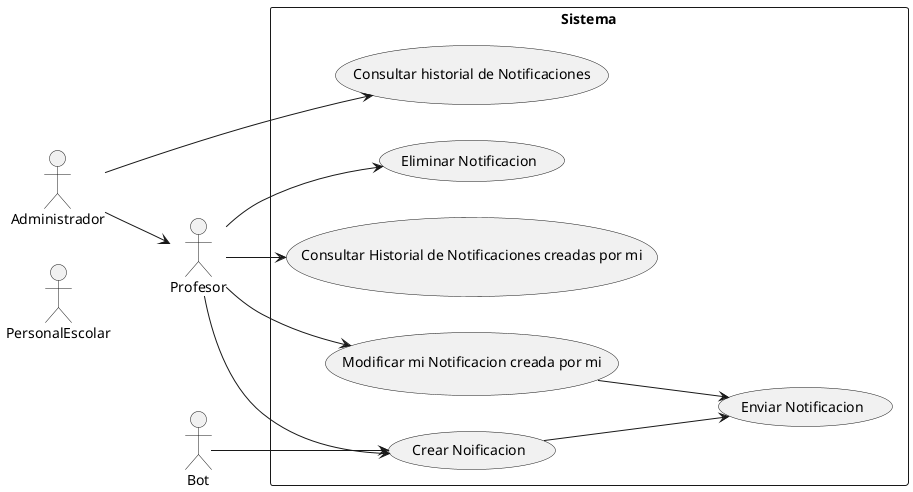 @startuml Notificacion del Sistema
left to right direction

' NOTA: EL Personal escolar podra hacer envios de notificaciones de manera personalizada para los adeudos de pagos O Para situaciones academicas relacionadas con el rendimiento, etc.
actor PersonalEscolar as PE 
actor Administrador as A
actor Profesor as P
actor Bot as S

rectangle "Sistema"{

usecase "Crear Noificacion" as UC1
usecase "Eliminar Notificacion" as UC2
usecase "Modificar mi Notificacion creada por mi" as UC3
usecase "Enviar Notificacion" as UC5
' Los casos de consultar aun no estan bien definidos
usecase "Consultar historial de Notificaciones" as UC6 
usecase "Consultar Historial de Notificaciones creadas por mi" as UC7
}
A --> P

P --> UC1
P --> UC2
P --> UC3
P --> UC7

S --> UC1

A --> UC6

UC1 --> UC5
UC3 --> UC5








@enduml

